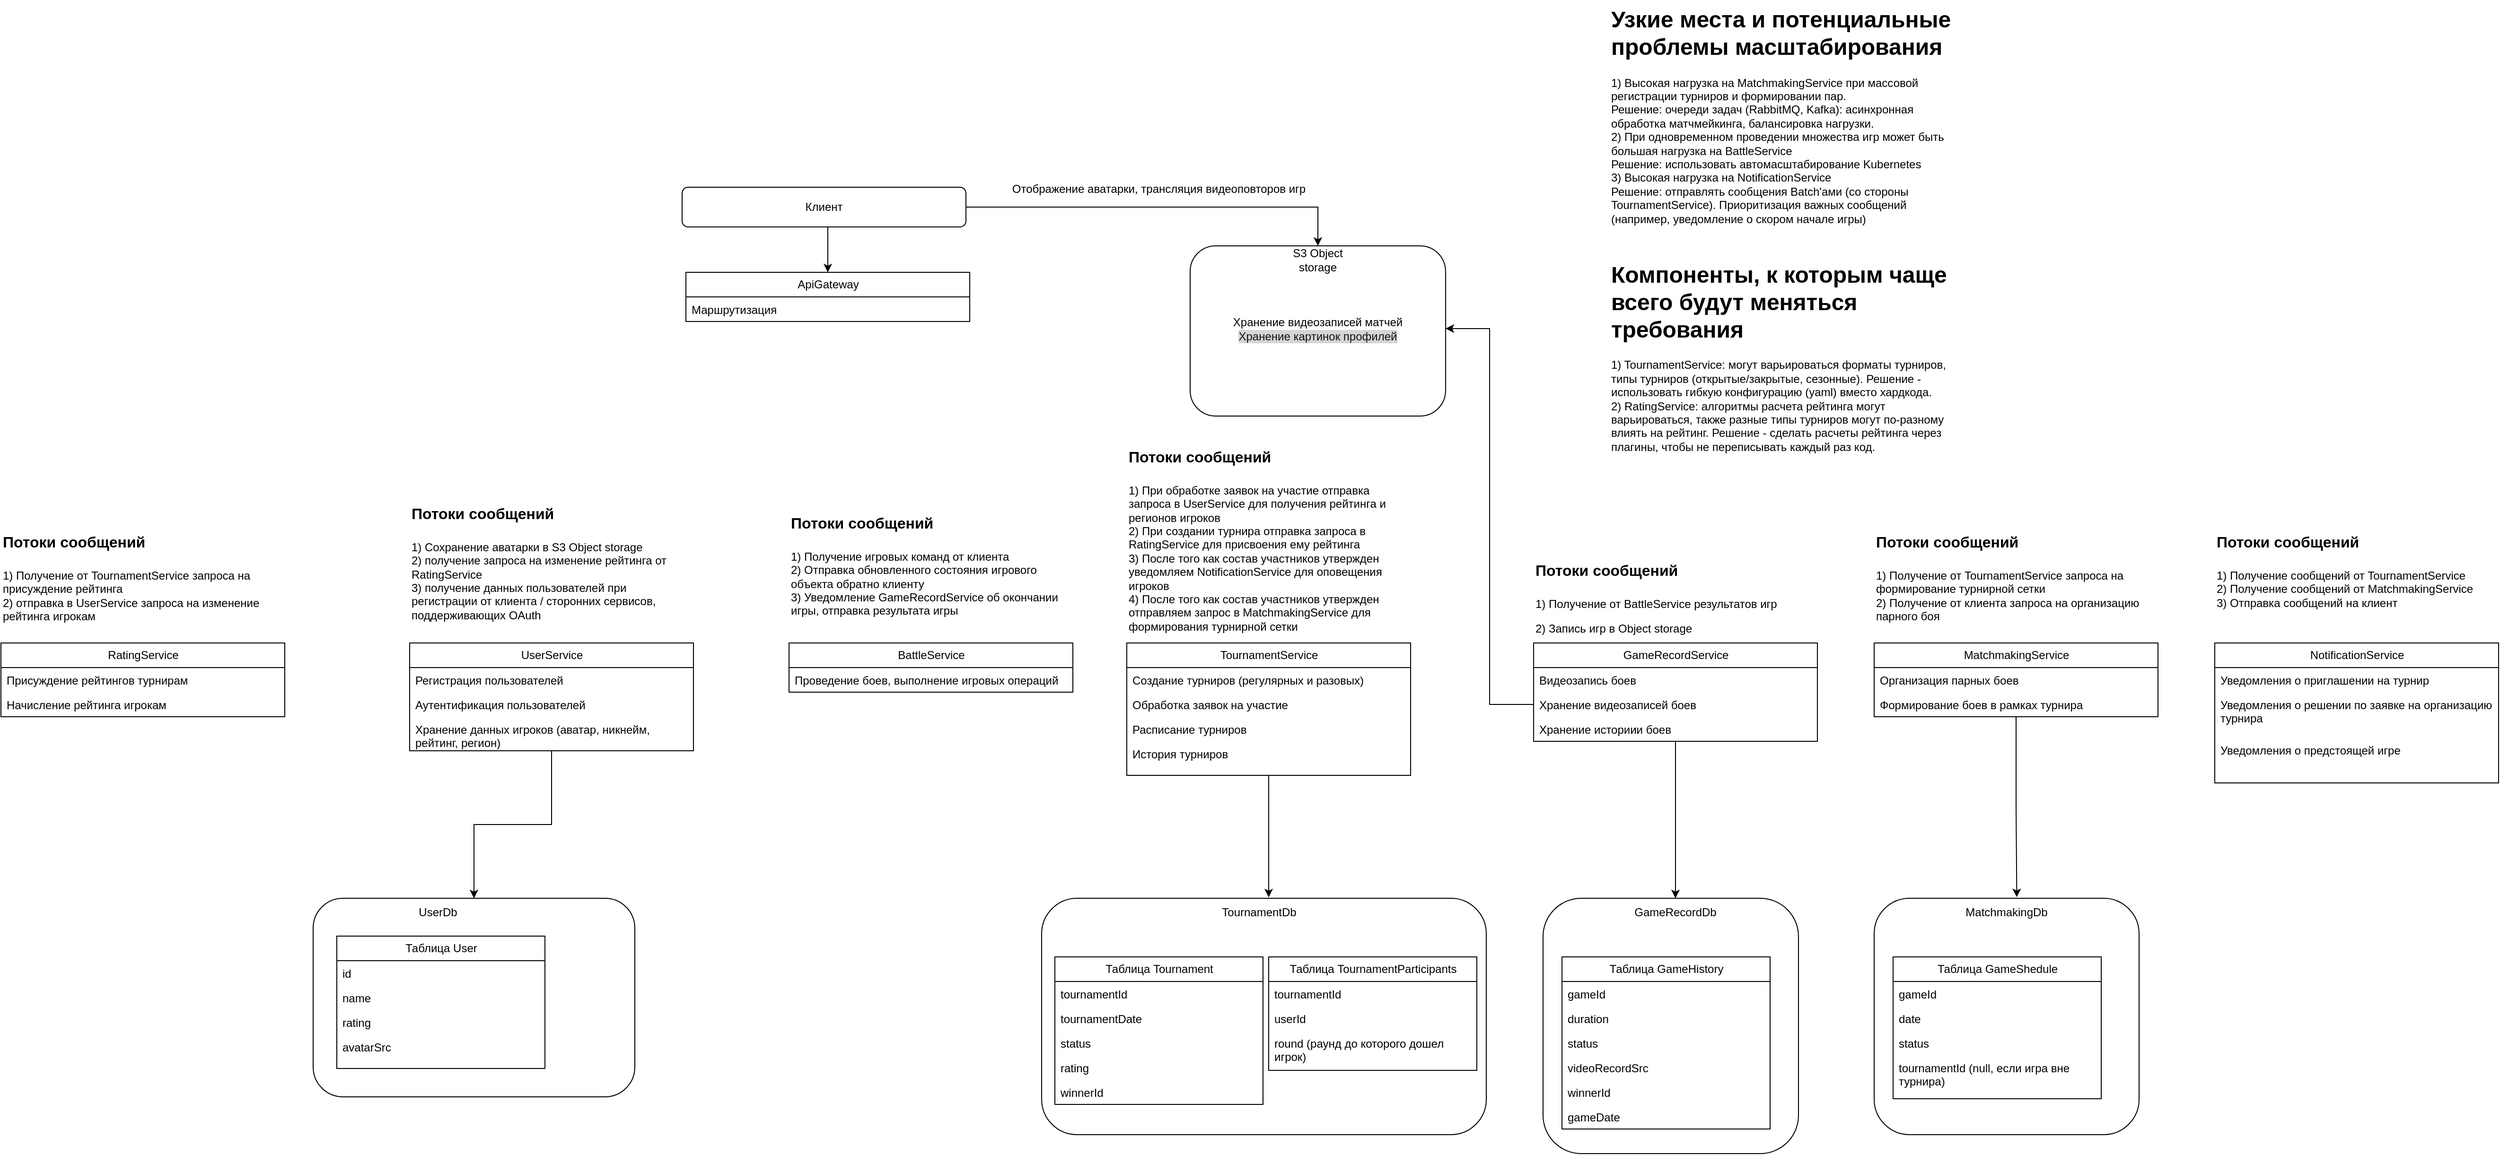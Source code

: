 <mxfile version="26.2.12">
  <diagram name="Страница — 1" id="AcdwzzeykZSZn9IqCC8H">
    <mxGraphModel dx="3987" dy="1860" grid="1" gridSize="10" guides="1" tooltips="1" connect="1" arrows="1" fold="1" page="1" pageScale="1" pageWidth="827" pageHeight="1169" math="0" shadow="0">
      <root>
        <mxCell id="0" />
        <mxCell id="1" parent="0" />
        <mxCell id="0wPd844jcBHAcqrgVHj_-64" value="" style="edgeStyle=orthogonalEdgeStyle;rounded=0;orthogonalLoop=1;jettySize=auto;html=1;entryX=0.5;entryY=0;entryDx=0;entryDy=0;" edge="1" parent="1" source="0wPd844jcBHAcqrgVHj_-2" target="0wPd844jcBHAcqrgVHj_-59">
          <mxGeometry relative="1" as="geometry" />
        </mxCell>
        <mxCell id="0wPd844jcBHAcqrgVHj_-2" value="UserService" style="swimlane;fontStyle=0;childLayout=stackLayout;horizontal=1;startSize=26;fillColor=none;horizontalStack=0;resizeParent=1;resizeParentMax=0;resizeLast=0;collapsible=1;marginBottom=0;html=1;" vertex="1" parent="1">
          <mxGeometry x="-268" y="1080" width="300" height="114" as="geometry">
            <mxRectangle x="210" y="100" width="110" height="30" as="alternateBounds" />
          </mxGeometry>
        </mxCell>
        <mxCell id="0wPd844jcBHAcqrgVHj_-3" value="Регистрация пользователей" style="text;strokeColor=none;fillColor=none;align=left;verticalAlign=top;spacingLeft=4;spacingRight=4;overflow=hidden;rotatable=0;points=[[0,0.5],[1,0.5]];portConstraint=eastwest;whiteSpace=wrap;html=1;" vertex="1" parent="0wPd844jcBHAcqrgVHj_-2">
          <mxGeometry y="26" width="300" height="26" as="geometry" />
        </mxCell>
        <mxCell id="0wPd844jcBHAcqrgVHj_-4" value="Аутентификация пользователей" style="text;strokeColor=none;fillColor=none;align=left;verticalAlign=top;spacingLeft=4;spacingRight=4;overflow=hidden;rotatable=0;points=[[0,0.5],[1,0.5]];portConstraint=eastwest;whiteSpace=wrap;html=1;" vertex="1" parent="0wPd844jcBHAcqrgVHj_-2">
          <mxGeometry y="52" width="300" height="26" as="geometry" />
        </mxCell>
        <mxCell id="0wPd844jcBHAcqrgVHj_-7" value="Хранение данных игроков (аватар, никнейм, рейтинг, регион)" style="text;strokeColor=none;fillColor=none;align=left;verticalAlign=top;spacingLeft=4;spacingRight=4;overflow=hidden;rotatable=0;points=[[0,0.5],[1,0.5]];portConstraint=eastwest;whiteSpace=wrap;html=1;" vertex="1" parent="0wPd844jcBHAcqrgVHj_-2">
          <mxGeometry y="78" width="300" height="36" as="geometry" />
        </mxCell>
        <mxCell id="0wPd844jcBHAcqrgVHj_-111" style="edgeStyle=orthogonalEdgeStyle;rounded=0;orthogonalLoop=1;jettySize=auto;html=1;" edge="1" parent="1" source="0wPd844jcBHAcqrgVHj_-10">
          <mxGeometry relative="1" as="geometry">
            <mxPoint x="640" y="1349" as="targetPoint" />
          </mxGeometry>
        </mxCell>
        <mxCell id="0wPd844jcBHAcqrgVHj_-10" value="TournamentService" style="swimlane;fontStyle=0;childLayout=stackLayout;horizontal=1;startSize=26;fillColor=none;horizontalStack=0;resizeParent=1;resizeParentMax=0;resizeLast=0;collapsible=1;marginBottom=0;html=1;" vertex="1" parent="1">
          <mxGeometry x="490" y="1080" width="300" height="140" as="geometry">
            <mxRectangle x="210" y="100" width="110" height="30" as="alternateBounds" />
          </mxGeometry>
        </mxCell>
        <mxCell id="0wPd844jcBHAcqrgVHj_-11" value="Создание турниров (регулярных и разовых)" style="text;strokeColor=none;fillColor=none;align=left;verticalAlign=top;spacingLeft=4;spacingRight=4;overflow=hidden;rotatable=0;points=[[0,0.5],[1,0.5]];portConstraint=eastwest;whiteSpace=wrap;html=1;" vertex="1" parent="0wPd844jcBHAcqrgVHj_-10">
          <mxGeometry y="26" width="300" height="26" as="geometry" />
        </mxCell>
        <mxCell id="0wPd844jcBHAcqrgVHj_-12" value="Обработка заявок на участие" style="text;strokeColor=none;fillColor=none;align=left;verticalAlign=top;spacingLeft=4;spacingRight=4;overflow=hidden;rotatable=0;points=[[0,0.5],[1,0.5]];portConstraint=eastwest;whiteSpace=wrap;html=1;" vertex="1" parent="0wPd844jcBHAcqrgVHj_-10">
          <mxGeometry y="52" width="300" height="26" as="geometry" />
        </mxCell>
        <mxCell id="0wPd844jcBHAcqrgVHj_-14" value="Расписание турниров" style="text;strokeColor=none;fillColor=none;align=left;verticalAlign=top;spacingLeft=4;spacingRight=4;overflow=hidden;rotatable=0;points=[[0,0.5],[1,0.5]];portConstraint=eastwest;whiteSpace=wrap;html=1;" vertex="1" parent="0wPd844jcBHAcqrgVHj_-10">
          <mxGeometry y="78" width="300" height="26" as="geometry" />
        </mxCell>
        <mxCell id="0wPd844jcBHAcqrgVHj_-15" value="История турниров" style="text;strokeColor=none;fillColor=none;align=left;verticalAlign=top;spacingLeft=4;spacingRight=4;overflow=hidden;rotatable=0;points=[[0,0.5],[1,0.5]];portConstraint=eastwest;whiteSpace=wrap;html=1;" vertex="1" parent="0wPd844jcBHAcqrgVHj_-10">
          <mxGeometry y="104" width="300" height="36" as="geometry" />
        </mxCell>
        <mxCell id="0wPd844jcBHAcqrgVHj_-17" value="MatchmakingService" style="swimlane;fontStyle=0;childLayout=stackLayout;horizontal=1;startSize=26;fillColor=none;horizontalStack=0;resizeParent=1;resizeParentMax=0;resizeLast=0;collapsible=1;marginBottom=0;html=1;" vertex="1" parent="1">
          <mxGeometry x="1280" y="1080" width="300" height="78" as="geometry">
            <mxRectangle x="210" y="100" width="110" height="30" as="alternateBounds" />
          </mxGeometry>
        </mxCell>
        <mxCell id="0wPd844jcBHAcqrgVHj_-18" value="Организация парных боев" style="text;strokeColor=none;fillColor=none;align=left;verticalAlign=top;spacingLeft=4;spacingRight=4;overflow=hidden;rotatable=0;points=[[0,0.5],[1,0.5]];portConstraint=eastwest;whiteSpace=wrap;html=1;" vertex="1" parent="0wPd844jcBHAcqrgVHj_-17">
          <mxGeometry y="26" width="300" height="26" as="geometry" />
        </mxCell>
        <mxCell id="0wPd844jcBHAcqrgVHj_-19" value="Формирование боев в рамках турнира" style="text;strokeColor=none;fillColor=none;align=left;verticalAlign=top;spacingLeft=4;spacingRight=4;overflow=hidden;rotatable=0;points=[[0,0.5],[1,0.5]];portConstraint=eastwest;whiteSpace=wrap;html=1;" vertex="1" parent="0wPd844jcBHAcqrgVHj_-17">
          <mxGeometry y="52" width="300" height="26" as="geometry" />
        </mxCell>
        <mxCell id="0wPd844jcBHAcqrgVHj_-23" value="BattleService" style="swimlane;fontStyle=0;childLayout=stackLayout;horizontal=1;startSize=26;fillColor=none;horizontalStack=0;resizeParent=1;resizeParentMax=0;resizeLast=0;collapsible=1;marginBottom=0;html=1;" vertex="1" parent="1">
          <mxGeometry x="133" y="1080" width="300" height="52" as="geometry">
            <mxRectangle x="210" y="100" width="110" height="30" as="alternateBounds" />
          </mxGeometry>
        </mxCell>
        <mxCell id="0wPd844jcBHAcqrgVHj_-24" value="Проведение боев, выполнение игровых операций" style="text;strokeColor=none;fillColor=none;align=left;verticalAlign=top;spacingLeft=4;spacingRight=4;overflow=hidden;rotatable=0;points=[[0,0.5],[1,0.5]];portConstraint=eastwest;whiteSpace=wrap;html=1;" vertex="1" parent="0wPd844jcBHAcqrgVHj_-23">
          <mxGeometry y="26" width="300" height="26" as="geometry" />
        </mxCell>
        <mxCell id="0wPd844jcBHAcqrgVHj_-95" style="edgeStyle=orthogonalEdgeStyle;rounded=0;orthogonalLoop=1;jettySize=auto;html=1;" edge="1" parent="1" source="0wPd844jcBHAcqrgVHj_-33" target="0wPd844jcBHAcqrgVHj_-82">
          <mxGeometry relative="1" as="geometry" />
        </mxCell>
        <mxCell id="0wPd844jcBHAcqrgVHj_-33" value="GameRecordService" style="swimlane;fontStyle=0;childLayout=stackLayout;horizontal=1;startSize=26;fillColor=none;horizontalStack=0;resizeParent=1;resizeParentMax=0;resizeLast=0;collapsible=1;marginBottom=0;html=1;" vertex="1" parent="1">
          <mxGeometry x="920" y="1080" width="300" height="104" as="geometry">
            <mxRectangle x="210" y="100" width="110" height="30" as="alternateBounds" />
          </mxGeometry>
        </mxCell>
        <mxCell id="0wPd844jcBHAcqrgVHj_-35" value="Видеозапись боев" style="text;strokeColor=none;fillColor=none;align=left;verticalAlign=top;spacingLeft=4;spacingRight=4;overflow=hidden;rotatable=0;points=[[0,0.5],[1,0.5]];portConstraint=eastwest;whiteSpace=wrap;html=1;" vertex="1" parent="0wPd844jcBHAcqrgVHj_-33">
          <mxGeometry y="26" width="300" height="26" as="geometry" />
        </mxCell>
        <mxCell id="0wPd844jcBHAcqrgVHj_-36" value="Хранение видеозаписей боев" style="text;strokeColor=none;fillColor=none;align=left;verticalAlign=top;spacingLeft=4;spacingRight=4;overflow=hidden;rotatable=0;points=[[0,0.5],[1,0.5]];portConstraint=eastwest;whiteSpace=wrap;html=1;" vertex="1" parent="0wPd844jcBHAcqrgVHj_-33">
          <mxGeometry y="52" width="300" height="26" as="geometry" />
        </mxCell>
        <mxCell id="0wPd844jcBHAcqrgVHj_-77" value="Хранение историии боев" style="text;strokeColor=none;fillColor=none;align=left;verticalAlign=top;spacingLeft=4;spacingRight=4;overflow=hidden;rotatable=0;points=[[0,0.5],[1,0.5]];portConstraint=eastwest;whiteSpace=wrap;html=1;" vertex="1" parent="0wPd844jcBHAcqrgVHj_-33">
          <mxGeometry y="78" width="300" height="26" as="geometry" />
        </mxCell>
        <mxCell id="0wPd844jcBHAcqrgVHj_-38" value="RatingService" style="swimlane;fontStyle=0;childLayout=stackLayout;horizontal=1;startSize=26;fillColor=none;horizontalStack=0;resizeParent=1;resizeParentMax=0;resizeLast=0;collapsible=1;marginBottom=0;html=1;" vertex="1" parent="1">
          <mxGeometry x="-700" y="1080" width="300" height="78" as="geometry">
            <mxRectangle x="210" y="100" width="110" height="30" as="alternateBounds" />
          </mxGeometry>
        </mxCell>
        <mxCell id="0wPd844jcBHAcqrgVHj_-39" value="Присуждение рейтингов турнирам" style="text;strokeColor=none;fillColor=none;align=left;verticalAlign=top;spacingLeft=4;spacingRight=4;overflow=hidden;rotatable=0;points=[[0,0.5],[1,0.5]];portConstraint=eastwest;whiteSpace=wrap;html=1;" vertex="1" parent="0wPd844jcBHAcqrgVHj_-38">
          <mxGeometry y="26" width="300" height="26" as="geometry" />
        </mxCell>
        <mxCell id="0wPd844jcBHAcqrgVHj_-40" value="Начисление рейтинга игрокам" style="text;strokeColor=none;fillColor=none;align=left;verticalAlign=top;spacingLeft=4;spacingRight=4;overflow=hidden;rotatable=0;points=[[0,0.5],[1,0.5]];portConstraint=eastwest;whiteSpace=wrap;html=1;" vertex="1" parent="0wPd844jcBHAcqrgVHj_-38">
          <mxGeometry y="52" width="300" height="26" as="geometry" />
        </mxCell>
        <mxCell id="0wPd844jcBHAcqrgVHj_-41" value="ApiGateway" style="swimlane;fontStyle=0;childLayout=stackLayout;horizontal=1;startSize=26;fillColor=none;horizontalStack=0;resizeParent=1;resizeParentMax=0;resizeLast=0;collapsible=1;marginBottom=0;html=1;" vertex="1" parent="1">
          <mxGeometry x="24" y="688" width="300" height="52" as="geometry">
            <mxRectangle x="210" y="100" width="110" height="30" as="alternateBounds" />
          </mxGeometry>
        </mxCell>
        <mxCell id="0wPd844jcBHAcqrgVHj_-42" value="Маршрутизация" style="text;strokeColor=none;fillColor=none;align=left;verticalAlign=top;spacingLeft=4;spacingRight=4;overflow=hidden;rotatable=0;points=[[0,0.5],[1,0.5]];portConstraint=eastwest;whiteSpace=wrap;html=1;" vertex="1" parent="0wPd844jcBHAcqrgVHj_-41">
          <mxGeometry y="26" width="300" height="26" as="geometry" />
        </mxCell>
        <mxCell id="0wPd844jcBHAcqrgVHj_-53" value="NotificationService" style="swimlane;fontStyle=0;childLayout=stackLayout;horizontal=1;startSize=26;fillColor=none;horizontalStack=0;resizeParent=1;resizeParentMax=0;resizeLast=0;collapsible=1;marginBottom=0;html=1;" vertex="1" parent="1">
          <mxGeometry x="1640" y="1080" width="300" height="148" as="geometry">
            <mxRectangle x="210" y="100" width="110" height="30" as="alternateBounds" />
          </mxGeometry>
        </mxCell>
        <mxCell id="0wPd844jcBHAcqrgVHj_-54" value="Уведомления о приглашении на турнир" style="text;strokeColor=none;fillColor=none;align=left;verticalAlign=top;spacingLeft=4;spacingRight=4;overflow=hidden;rotatable=0;points=[[0,0.5],[1,0.5]];portConstraint=eastwest;whiteSpace=wrap;html=1;" vertex="1" parent="0wPd844jcBHAcqrgVHj_-53">
          <mxGeometry y="26" width="300" height="26" as="geometry" />
        </mxCell>
        <mxCell id="0wPd844jcBHAcqrgVHj_-55" value="Уведомления о решении по заявке на организацию турнира" style="text;strokeColor=none;fillColor=none;align=left;verticalAlign=top;spacingLeft=4;spacingRight=4;overflow=hidden;rotatable=0;points=[[0,0.5],[1,0.5]];portConstraint=eastwest;whiteSpace=wrap;html=1;" vertex="1" parent="0wPd844jcBHAcqrgVHj_-53">
          <mxGeometry y="52" width="300" height="48" as="geometry" />
        </mxCell>
        <mxCell id="0wPd844jcBHAcqrgVHj_-130" value="Уведомления о предстоящей игре" style="text;strokeColor=none;fillColor=none;align=left;verticalAlign=top;spacingLeft=4;spacingRight=4;overflow=hidden;rotatable=0;points=[[0,0.5],[1,0.5]];portConstraint=eastwest;whiteSpace=wrap;html=1;" vertex="1" parent="0wPd844jcBHAcqrgVHj_-53">
          <mxGeometry y="100" width="300" height="48" as="geometry" />
        </mxCell>
        <mxCell id="0wPd844jcBHAcqrgVHj_-135" style="edgeStyle=orthogonalEdgeStyle;rounded=0;orthogonalLoop=1;jettySize=auto;html=1;entryX=0.5;entryY=0;entryDx=0;entryDy=0;" edge="1" parent="1" source="0wPd844jcBHAcqrgVHj_-56" target="0wPd844jcBHAcqrgVHj_-87">
          <mxGeometry relative="1" as="geometry" />
        </mxCell>
        <mxCell id="0wPd844jcBHAcqrgVHj_-137" style="edgeStyle=orthogonalEdgeStyle;rounded=0;orthogonalLoop=1;jettySize=auto;html=1;entryX=0.5;entryY=0;entryDx=0;entryDy=0;" edge="1" parent="1" source="0wPd844jcBHAcqrgVHj_-56" target="0wPd844jcBHAcqrgVHj_-41">
          <mxGeometry relative="1" as="geometry">
            <Array as="points">
              <mxPoint x="174" y="680" />
              <mxPoint x="174" y="680" />
            </Array>
          </mxGeometry>
        </mxCell>
        <mxCell id="0wPd844jcBHAcqrgVHj_-56" value="Клиент" style="rounded=1;whiteSpace=wrap;html=1;" vertex="1" parent="1">
          <mxGeometry x="20" y="598" width="300" height="42" as="geometry" />
        </mxCell>
        <mxCell id="0wPd844jcBHAcqrgVHj_-59" value="" style="rounded=1;whiteSpace=wrap;html=1;" vertex="1" parent="1">
          <mxGeometry x="-370" y="1350" width="340" height="210" as="geometry" />
        </mxCell>
        <mxCell id="0wPd844jcBHAcqrgVHj_-60" value="UserDb" style="text;html=1;align=center;verticalAlign=middle;whiteSpace=wrap;rounded=0;" vertex="1" parent="1">
          <mxGeometry x="-268" y="1350" width="60" height="30" as="geometry" />
        </mxCell>
        <mxCell id="0wPd844jcBHAcqrgVHj_-65" value="Таблица User" style="swimlane;fontStyle=0;childLayout=stackLayout;horizontal=1;startSize=26;fillColor=none;horizontalStack=0;resizeParent=1;resizeParentMax=0;resizeLast=0;collapsible=1;marginBottom=0;html=1;" vertex="1" parent="1">
          <mxGeometry x="-345" y="1390" width="220" height="140" as="geometry">
            <mxRectangle x="210" y="100" width="110" height="30" as="alternateBounds" />
          </mxGeometry>
        </mxCell>
        <mxCell id="0wPd844jcBHAcqrgVHj_-66" value="id" style="text;strokeColor=none;fillColor=none;align=left;verticalAlign=top;spacingLeft=4;spacingRight=4;overflow=hidden;rotatable=0;points=[[0,0.5],[1,0.5]];portConstraint=eastwest;whiteSpace=wrap;html=1;" vertex="1" parent="0wPd844jcBHAcqrgVHj_-65">
          <mxGeometry y="26" width="220" height="26" as="geometry" />
        </mxCell>
        <mxCell id="0wPd844jcBHAcqrgVHj_-67" value="name" style="text;strokeColor=none;fillColor=none;align=left;verticalAlign=top;spacingLeft=4;spacingRight=4;overflow=hidden;rotatable=0;points=[[0,0.5],[1,0.5]];portConstraint=eastwest;whiteSpace=wrap;html=1;" vertex="1" parent="0wPd844jcBHAcqrgVHj_-65">
          <mxGeometry y="52" width="220" height="26" as="geometry" />
        </mxCell>
        <mxCell id="0wPd844jcBHAcqrgVHj_-68" value="rating" style="text;strokeColor=none;fillColor=none;align=left;verticalAlign=top;spacingLeft=4;spacingRight=4;overflow=hidden;rotatable=0;points=[[0,0.5],[1,0.5]];portConstraint=eastwest;whiteSpace=wrap;html=1;" vertex="1" parent="0wPd844jcBHAcqrgVHj_-65">
          <mxGeometry y="78" width="220" height="26" as="geometry" />
        </mxCell>
        <mxCell id="0wPd844jcBHAcqrgVHj_-69" value="avatarSrc" style="text;strokeColor=none;fillColor=none;align=left;verticalAlign=top;spacingLeft=4;spacingRight=4;overflow=hidden;rotatable=0;points=[[0,0.5],[1,0.5]];portConstraint=eastwest;whiteSpace=wrap;html=1;" vertex="1" parent="0wPd844jcBHAcqrgVHj_-65">
          <mxGeometry y="104" width="220" height="36" as="geometry" />
        </mxCell>
        <mxCell id="0wPd844jcBHAcqrgVHj_-81" value="" style="rounded=1;whiteSpace=wrap;html=1;" vertex="1" parent="1">
          <mxGeometry x="930" y="1350" width="270" height="270" as="geometry" />
        </mxCell>
        <mxCell id="0wPd844jcBHAcqrgVHj_-82" value="GameRecordDb" style="text;html=1;align=center;verticalAlign=middle;whiteSpace=wrap;rounded=0;" vertex="1" parent="1">
          <mxGeometry x="1040" y="1350" width="60" height="30" as="geometry" />
        </mxCell>
        <mxCell id="0wPd844jcBHAcqrgVHj_-83" value="Таблица GameHistory" style="swimlane;fontStyle=0;childLayout=stackLayout;horizontal=1;startSize=26;fillColor=none;horizontalStack=0;resizeParent=1;resizeParentMax=0;resizeLast=0;collapsible=1;marginBottom=0;html=1;" vertex="1" parent="1">
          <mxGeometry x="950" y="1412" width="220" height="182" as="geometry">
            <mxRectangle x="210" y="100" width="110" height="30" as="alternateBounds" />
          </mxGeometry>
        </mxCell>
        <mxCell id="0wPd844jcBHAcqrgVHj_-84" value="gameId" style="text;strokeColor=none;fillColor=none;align=left;verticalAlign=top;spacingLeft=4;spacingRight=4;overflow=hidden;rotatable=0;points=[[0,0.5],[1,0.5]];portConstraint=eastwest;whiteSpace=wrap;html=1;" vertex="1" parent="0wPd844jcBHAcqrgVHj_-83">
          <mxGeometry y="26" width="220" height="26" as="geometry" />
        </mxCell>
        <mxCell id="0wPd844jcBHAcqrgVHj_-93" value="duration" style="text;strokeColor=none;fillColor=none;align=left;verticalAlign=top;spacingLeft=4;spacingRight=4;overflow=hidden;rotatable=0;points=[[0,0.5],[1,0.5]];portConstraint=eastwest;whiteSpace=wrap;html=1;" vertex="1" parent="0wPd844jcBHAcqrgVHj_-83">
          <mxGeometry y="52" width="220" height="26" as="geometry" />
        </mxCell>
        <mxCell id="0wPd844jcBHAcqrgVHj_-94" value="status" style="text;strokeColor=none;fillColor=none;align=left;verticalAlign=top;spacingLeft=4;spacingRight=4;overflow=hidden;rotatable=0;points=[[0,0.5],[1,0.5]];portConstraint=eastwest;whiteSpace=wrap;html=1;" vertex="1" parent="0wPd844jcBHAcqrgVHj_-83">
          <mxGeometry y="78" width="220" height="26" as="geometry" />
        </mxCell>
        <mxCell id="0wPd844jcBHAcqrgVHj_-103" value="videoRecordSrc" style="text;strokeColor=none;fillColor=none;align=left;verticalAlign=top;spacingLeft=4;spacingRight=4;overflow=hidden;rotatable=0;points=[[0,0.5],[1,0.5]];portConstraint=eastwest;whiteSpace=wrap;html=1;" vertex="1" parent="0wPd844jcBHAcqrgVHj_-83">
          <mxGeometry y="104" width="220" height="26" as="geometry" />
        </mxCell>
        <mxCell id="0wPd844jcBHAcqrgVHj_-113" value="winnerId" style="text;strokeColor=none;fillColor=none;align=left;verticalAlign=top;spacingLeft=4;spacingRight=4;overflow=hidden;rotatable=0;points=[[0,0.5],[1,0.5]];portConstraint=eastwest;whiteSpace=wrap;html=1;" vertex="1" parent="0wPd844jcBHAcqrgVHj_-83">
          <mxGeometry y="130" width="220" height="26" as="geometry" />
        </mxCell>
        <mxCell id="0wPd844jcBHAcqrgVHj_-129" value="gameDate" style="text;strokeColor=none;fillColor=none;align=left;verticalAlign=top;spacingLeft=4;spacingRight=4;overflow=hidden;rotatable=0;points=[[0,0.5],[1,0.5]];portConstraint=eastwest;whiteSpace=wrap;html=1;" vertex="1" parent="0wPd844jcBHAcqrgVHj_-83">
          <mxGeometry y="156" width="220" height="26" as="geometry" />
        </mxCell>
        <mxCell id="0wPd844jcBHAcqrgVHj_-86" value="" style="rounded=1;whiteSpace=wrap;html=1;" vertex="1" parent="1">
          <mxGeometry x="557" y="660" width="270" height="180" as="geometry" />
        </mxCell>
        <mxCell id="0wPd844jcBHAcqrgVHj_-87" value="&lt;span style=&quot;text-align: left;&quot;&gt;S3 Object storage&lt;/span&gt;" style="text;html=1;align=center;verticalAlign=middle;whiteSpace=wrap;rounded=0;" vertex="1" parent="1">
          <mxGeometry x="647" y="660" width="90" height="30" as="geometry" />
        </mxCell>
        <mxCell id="0wPd844jcBHAcqrgVHj_-91" value="Хранение видеозаписей матчей&lt;br&gt;&lt;span style=&quot;color: rgb(18, 18, 18); background-color: rgb(211, 213, 214);&quot;&gt;Хранение картинок профилей&lt;/span&gt;" style="text;html=1;align=center;verticalAlign=middle;whiteSpace=wrap;rounded=0;" vertex="1" parent="1">
          <mxGeometry x="557" y="700" width="270" height="95" as="geometry" />
        </mxCell>
        <mxCell id="0wPd844jcBHAcqrgVHj_-104" value="" style="rounded=1;whiteSpace=wrap;html=1;" vertex="1" parent="1">
          <mxGeometry x="400" y="1350" width="470" height="250" as="geometry" />
        </mxCell>
        <mxCell id="0wPd844jcBHAcqrgVHj_-105" value="TournamentDb" style="text;html=1;align=center;verticalAlign=middle;whiteSpace=wrap;rounded=0;" vertex="1" parent="1">
          <mxGeometry x="600" y="1350" width="60" height="30" as="geometry" />
        </mxCell>
        <mxCell id="0wPd844jcBHAcqrgVHj_-106" value="Таблица Tournament" style="swimlane;fontStyle=0;childLayout=stackLayout;horizontal=1;startSize=26;fillColor=none;horizontalStack=0;resizeParent=1;resizeParentMax=0;resizeLast=0;collapsible=1;marginBottom=0;html=1;" vertex="1" parent="1">
          <mxGeometry x="414" y="1412" width="220" height="156" as="geometry">
            <mxRectangle x="210" y="100" width="110" height="30" as="alternateBounds" />
          </mxGeometry>
        </mxCell>
        <mxCell id="0wPd844jcBHAcqrgVHj_-107" value="tournamentId" style="text;strokeColor=none;fillColor=none;align=left;verticalAlign=top;spacingLeft=4;spacingRight=4;overflow=hidden;rotatable=0;points=[[0,0.5],[1,0.5]];portConstraint=eastwest;whiteSpace=wrap;html=1;" vertex="1" parent="0wPd844jcBHAcqrgVHj_-106">
          <mxGeometry y="26" width="220" height="26" as="geometry" />
        </mxCell>
        <mxCell id="0wPd844jcBHAcqrgVHj_-108" value="tournamentDate" style="text;strokeColor=none;fillColor=none;align=left;verticalAlign=top;spacingLeft=4;spacingRight=4;overflow=hidden;rotatable=0;points=[[0,0.5],[1,0.5]];portConstraint=eastwest;whiteSpace=wrap;html=1;" vertex="1" parent="0wPd844jcBHAcqrgVHj_-106">
          <mxGeometry y="52" width="220" height="26" as="geometry" />
        </mxCell>
        <mxCell id="0wPd844jcBHAcqrgVHj_-109" value="status" style="text;strokeColor=none;fillColor=none;align=left;verticalAlign=top;spacingLeft=4;spacingRight=4;overflow=hidden;rotatable=0;points=[[0,0.5],[1,0.5]];portConstraint=eastwest;whiteSpace=wrap;html=1;" vertex="1" parent="0wPd844jcBHAcqrgVHj_-106">
          <mxGeometry y="78" width="220" height="26" as="geometry" />
        </mxCell>
        <mxCell id="0wPd844jcBHAcqrgVHj_-110" value="rating" style="text;strokeColor=none;fillColor=none;align=left;verticalAlign=top;spacingLeft=4;spacingRight=4;overflow=hidden;rotatable=0;points=[[0,0.5],[1,0.5]];portConstraint=eastwest;whiteSpace=wrap;html=1;" vertex="1" parent="0wPd844jcBHAcqrgVHj_-106">
          <mxGeometry y="104" width="220" height="26" as="geometry" />
        </mxCell>
        <mxCell id="0wPd844jcBHAcqrgVHj_-112" value="winnerId" style="text;strokeColor=none;fillColor=none;align=left;verticalAlign=top;spacingLeft=4;spacingRight=4;overflow=hidden;rotatable=0;points=[[0,0.5],[1,0.5]];portConstraint=eastwest;whiteSpace=wrap;html=1;" vertex="1" parent="0wPd844jcBHAcqrgVHj_-106">
          <mxGeometry y="130" width="220" height="26" as="geometry" />
        </mxCell>
        <mxCell id="0wPd844jcBHAcqrgVHj_-115" value="Таблица TournamentParticipants" style="swimlane;fontStyle=0;childLayout=stackLayout;horizontal=1;startSize=26;fillColor=none;horizontalStack=0;resizeParent=1;resizeParentMax=0;resizeLast=0;collapsible=1;marginBottom=0;html=1;" vertex="1" parent="1">
          <mxGeometry x="640" y="1412" width="220" height="120" as="geometry">
            <mxRectangle x="210" y="100" width="110" height="30" as="alternateBounds" />
          </mxGeometry>
        </mxCell>
        <mxCell id="0wPd844jcBHAcqrgVHj_-116" value="tournamentId" style="text;strokeColor=none;fillColor=none;align=left;verticalAlign=top;spacingLeft=4;spacingRight=4;overflow=hidden;rotatable=0;points=[[0,0.5],[1,0.5]];portConstraint=eastwest;whiteSpace=wrap;html=1;" vertex="1" parent="0wPd844jcBHAcqrgVHj_-115">
          <mxGeometry y="26" width="220" height="26" as="geometry" />
        </mxCell>
        <mxCell id="0wPd844jcBHAcqrgVHj_-117" value="userId" style="text;strokeColor=none;fillColor=none;align=left;verticalAlign=top;spacingLeft=4;spacingRight=4;overflow=hidden;rotatable=0;points=[[0,0.5],[1,0.5]];portConstraint=eastwest;whiteSpace=wrap;html=1;" vertex="1" parent="0wPd844jcBHAcqrgVHj_-115">
          <mxGeometry y="52" width="220" height="26" as="geometry" />
        </mxCell>
        <mxCell id="0wPd844jcBHAcqrgVHj_-144" value="round (раунд до которого дошел игрок)" style="text;strokeColor=none;fillColor=none;align=left;verticalAlign=top;spacingLeft=4;spacingRight=4;overflow=hidden;rotatable=0;points=[[0,0.5],[1,0.5]];portConstraint=eastwest;whiteSpace=wrap;html=1;" vertex="1" parent="0wPd844jcBHAcqrgVHj_-115">
          <mxGeometry y="78" width="220" height="42" as="geometry" />
        </mxCell>
        <mxCell id="0wPd844jcBHAcqrgVHj_-121" value="" style="rounded=1;whiteSpace=wrap;html=1;" vertex="1" parent="1">
          <mxGeometry x="1280" y="1350" width="280" height="250" as="geometry" />
        </mxCell>
        <mxCell id="0wPd844jcBHAcqrgVHj_-122" value="MatchmakingDb" style="text;html=1;align=center;verticalAlign=middle;whiteSpace=wrap;rounded=0;" vertex="1" parent="1">
          <mxGeometry x="1390" y="1350" width="60" height="30" as="geometry" />
        </mxCell>
        <mxCell id="0wPd844jcBHAcqrgVHj_-123" value="Таблица GameShedule" style="swimlane;fontStyle=0;childLayout=stackLayout;horizontal=1;startSize=26;fillColor=none;horizontalStack=0;resizeParent=1;resizeParentMax=0;resizeLast=0;collapsible=1;marginBottom=0;html=1;" vertex="1" parent="1">
          <mxGeometry x="1300" y="1412" width="220" height="150" as="geometry">
            <mxRectangle x="210" y="100" width="110" height="30" as="alternateBounds" />
          </mxGeometry>
        </mxCell>
        <mxCell id="0wPd844jcBHAcqrgVHj_-124" value="gameId" style="text;strokeColor=none;fillColor=none;align=left;verticalAlign=top;spacingLeft=4;spacingRight=4;overflow=hidden;rotatable=0;points=[[0,0.5],[1,0.5]];portConstraint=eastwest;whiteSpace=wrap;html=1;" vertex="1" parent="0wPd844jcBHAcqrgVHj_-123">
          <mxGeometry y="26" width="220" height="26" as="geometry" />
        </mxCell>
        <mxCell id="0wPd844jcBHAcqrgVHj_-128" value="date" style="text;strokeColor=none;fillColor=none;align=left;verticalAlign=top;spacingLeft=4;spacingRight=4;overflow=hidden;rotatable=0;points=[[0,0.5],[1,0.5]];portConstraint=eastwest;whiteSpace=wrap;html=1;" vertex="1" parent="0wPd844jcBHAcqrgVHj_-123">
          <mxGeometry y="52" width="220" height="26" as="geometry" />
        </mxCell>
        <mxCell id="0wPd844jcBHAcqrgVHj_-131" value="status" style="text;strokeColor=none;fillColor=none;align=left;verticalAlign=top;spacingLeft=4;spacingRight=4;overflow=hidden;rotatable=0;points=[[0,0.5],[1,0.5]];portConstraint=eastwest;whiteSpace=wrap;html=1;" vertex="1" parent="0wPd844jcBHAcqrgVHj_-123">
          <mxGeometry y="78" width="220" height="26" as="geometry" />
        </mxCell>
        <mxCell id="0wPd844jcBHAcqrgVHj_-132" value="tournamentId (null, если игра вне турнира)" style="text;strokeColor=none;fillColor=none;align=left;verticalAlign=top;spacingLeft=4;spacingRight=4;overflow=hidden;rotatable=0;points=[[0,0.5],[1,0.5]];portConstraint=eastwest;whiteSpace=wrap;html=1;" vertex="1" parent="0wPd844jcBHAcqrgVHj_-123">
          <mxGeometry y="104" width="220" height="46" as="geometry" />
        </mxCell>
        <mxCell id="0wPd844jcBHAcqrgVHj_-133" style="edgeStyle=orthogonalEdgeStyle;rounded=0;orthogonalLoop=1;jettySize=auto;html=1;exitX=0;exitY=0.5;exitDx=0;exitDy=0;entryX=1;entryY=0.5;entryDx=0;entryDy=0;" edge="1" parent="1" source="0wPd844jcBHAcqrgVHj_-36" target="0wPd844jcBHAcqrgVHj_-91">
          <mxGeometry relative="1" as="geometry" />
        </mxCell>
        <mxCell id="0wPd844jcBHAcqrgVHj_-134" style="edgeStyle=orthogonalEdgeStyle;rounded=0;orthogonalLoop=1;jettySize=auto;html=1;entryX=0.679;entryY=-0.04;entryDx=0;entryDy=0;entryPerimeter=0;" edge="1" parent="1" source="0wPd844jcBHAcqrgVHj_-17" target="0wPd844jcBHAcqrgVHj_-122">
          <mxGeometry relative="1" as="geometry" />
        </mxCell>
        <mxCell id="0wPd844jcBHAcqrgVHj_-141" value="&lt;h1 style=&quot;margin-top: 0px;&quot;&gt;&lt;font style=&quot;font-size: 16px;&quot;&gt;Потоки сообщений&lt;/font&gt;&lt;/h1&gt;&lt;p&gt;1) Сохранение аватарки в S3 Object storage&lt;br&gt;2) получение запроса на изменение рейтинга от RatingService&lt;br&gt;3) получение данных пользователей при регистрации от клиента / сторонних сервисов, поддерживающих OAuth&lt;/p&gt;" style="text;html=1;whiteSpace=wrap;overflow=hidden;rounded=0;" vertex="1" parent="1">
          <mxGeometry x="-268" y="920" width="300" height="160" as="geometry" />
        </mxCell>
        <mxCell id="0wPd844jcBHAcqrgVHj_-142" value="&lt;h1 style=&quot;margin-top: 0px;&quot;&gt;&lt;font style=&quot;font-size: 16px;&quot;&gt;Потоки сообщений&lt;/font&gt;&lt;/h1&gt;&lt;p&gt;1) Получение игровых команд от клиента&lt;br&gt;2) Отправка обновленного состояния игрового объекта обратно клиенту&lt;br&gt;3) Уведомление GameRecordService об окончании игры, отправка результата игры&lt;/p&gt;&lt;p&gt;&lt;br&gt;&lt;/p&gt;" style="text;html=1;whiteSpace=wrap;overflow=hidden;rounded=0;" vertex="1" parent="1">
          <mxGeometry x="133" y="930" width="300" height="150" as="geometry" />
        </mxCell>
        <mxCell id="0wPd844jcBHAcqrgVHj_-143" value="&lt;h1 style=&quot;margin-top: 0px;&quot;&gt;&lt;font style=&quot;font-size: 16px;&quot;&gt;Потоки сообщений&lt;/font&gt;&lt;/h1&gt;&lt;p&gt;1) При обработке заявок на участие отправка запроса в UserService для получения рейтинга и регионов игроков&lt;br&gt;2) При создании турнира отправка запроса в RatingService для присвоения ему рейтинга&lt;br&gt;3) После того как состав участников утвержден уведомляем NotificationService для оповещения игроков&lt;br&gt;4)&amp;nbsp;&lt;span style=&quot;background-color: transparent; color: light-dark(rgb(0, 0, 0), rgb(255, 255, 255));&quot;&gt;После того как состав участников утвержден отправляем запрос в MatchmakingService для формирования турнирной сетки&lt;/span&gt;&lt;/p&gt;" style="text;html=1;whiteSpace=wrap;overflow=hidden;rounded=0;" vertex="1" parent="1">
          <mxGeometry x="490" y="860" width="300" height="220" as="geometry" />
        </mxCell>
        <mxCell id="0wPd844jcBHAcqrgVHj_-145" value="&lt;h1 style=&quot;margin-top: 0px;&quot;&gt;&lt;font style=&quot;font-size: 16px;&quot;&gt;Потоки сообщений&lt;/font&gt;&lt;/h1&gt;&lt;p&gt;1) Получение от BattleService результатов игр&lt;br&gt;&lt;/p&gt;&lt;p&gt;2) Запись игр в Object storage&lt;/p&gt;" style="text;html=1;whiteSpace=wrap;overflow=hidden;rounded=0;" vertex="1" parent="1">
          <mxGeometry x="920" y="980" width="300" height="100" as="geometry" />
        </mxCell>
        <mxCell id="0wPd844jcBHAcqrgVHj_-146" value="Отображение аватарки, трансляция видеоповторов игр" style="text;html=1;align=center;verticalAlign=middle;whiteSpace=wrap;rounded=0;" vertex="1" parent="1">
          <mxGeometry x="359" y="585" width="330" height="30" as="geometry" />
        </mxCell>
        <mxCell id="0wPd844jcBHAcqrgVHj_-147" value="&lt;h1 style=&quot;margin-top: 0px;&quot;&gt;&lt;font style=&quot;font-size: 16px;&quot;&gt;Потоки сообщений&lt;/font&gt;&lt;/h1&gt;&lt;p&gt;1) Получение от TournamentService запроса на формирование турнирной сетки&lt;br&gt;2) Получение от клиента запроса на организацию парного боя&lt;/p&gt;" style="text;html=1;whiteSpace=wrap;overflow=hidden;rounded=0;" vertex="1" parent="1">
          <mxGeometry x="1280" y="950" width="300" height="130" as="geometry" />
        </mxCell>
        <mxCell id="0wPd844jcBHAcqrgVHj_-148" value="&lt;h1 style=&quot;margin-top: 0px;&quot;&gt;&lt;font style=&quot;font-size: 16px;&quot;&gt;Потоки сообщений&lt;/font&gt;&lt;/h1&gt;&lt;p&gt;1) Получение от TournamentService запроса на присуждение рейтинга&lt;br&gt;2) отправка в UserService запроса на изменение рейтинга игрокам&lt;/p&gt;" style="text;html=1;whiteSpace=wrap;overflow=hidden;rounded=0;" vertex="1" parent="1">
          <mxGeometry x="-700" y="950" width="300" height="130" as="geometry" />
        </mxCell>
        <mxCell id="0wPd844jcBHAcqrgVHj_-149" value="&lt;h1 style=&quot;margin-top: 0px;&quot;&gt;&lt;font style=&quot;font-size: 16px;&quot;&gt;Потоки сообщений&lt;/font&gt;&lt;/h1&gt;&lt;p&gt;1) Получение сообщений от TournamentService&lt;br&gt;2)&amp;nbsp;&lt;span style=&quot;background-color: transparent; color: light-dark(rgb(0, 0, 0), rgb(255, 255, 255));&quot;&gt;Получение сообщений от MatchmakingService&lt;br&gt;3) Отправка сообщений на клиент&lt;/span&gt;&lt;/p&gt;" style="text;html=1;whiteSpace=wrap;overflow=hidden;rounded=0;" vertex="1" parent="1">
          <mxGeometry x="1640" y="950" width="300" height="130" as="geometry" />
        </mxCell>
        <mxCell id="0wPd844jcBHAcqrgVHj_-150" value="&lt;h1 style=&quot;margin-top: 0px;&quot;&gt;Узкие места и потенциальные проблемы масштабирования&lt;/h1&gt;&lt;p&gt;1) Высокая нагрузка на MatchmakingService при массовой регистрации турниров и формировании пар. &lt;br&gt;Решение: очереди задач (RabbitMQ, Kafka): асинхронная обработка матчмейкинга, балансировка нагрузки.&lt;br&gt;2) При одновременном проведении множества игр может быть большая нагрузка на BattleService&lt;br&gt;Решение: использовать автомасштабирование Kubernetes&lt;br&gt;3) Высокая нагрузка на NotificationService&lt;br&gt;Решение: отправлять сообщения Batch&#39;ами (со стороны TournamentService). Приоритизация важных сообщений (например, уведомление о скором начале игры)&lt;/p&gt;" style="text;html=1;whiteSpace=wrap;overflow=hidden;rounded=0;" vertex="1" parent="1">
          <mxGeometry x="1000" y="400" width="370" height="300" as="geometry" />
        </mxCell>
        <mxCell id="0wPd844jcBHAcqrgVHj_-151" value="&lt;h1 style=&quot;margin-top: 0px;&quot;&gt;Компоненты, к которым чаще всего будут меняться требования&lt;/h1&gt;&lt;p&gt;1) TournamentService: могут варьироваться форматы турниров, типы турниров (открытые/закрытые, сезонные). Решение - использовать гибкую конфигурацию (yaml) вместо хардкода.&lt;br&gt;2) RatingService: алгоритмы расчета рейтинга могут варьироваться, также разные типы турниров могут по-разному влиять на рейтинг. Решение - сделать расчеты рейтинга через плагины, чтобы не переписывать каждый раз код.&lt;/p&gt;" style="text;html=1;whiteSpace=wrap;overflow=hidden;rounded=0;" vertex="1" parent="1">
          <mxGeometry x="1000" y="670" width="370" height="300" as="geometry" />
        </mxCell>
      </root>
    </mxGraphModel>
  </diagram>
</mxfile>
